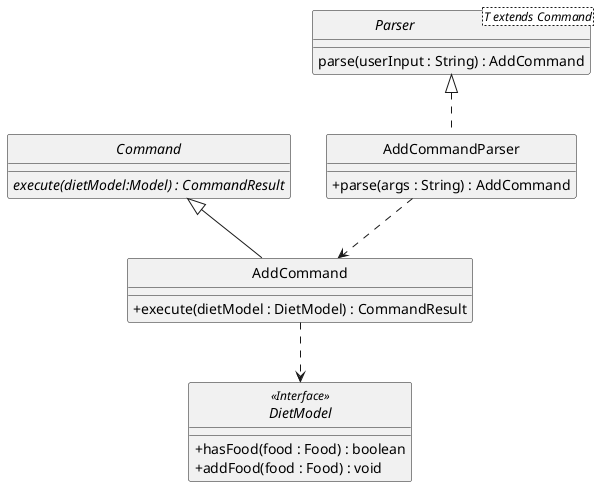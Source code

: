 @startuml
/' @author @akhilvuputuri'/
/' Got inspiration and adapted
from https://github.com/AY1920S2-CS2103T-W12-1/main/blob/master/docs/images/DeliveredClassDiagram.png '/

skinparam backgroundColor #ffffff
skinparam classAttributeIconSize 0
hide circle


class AddCommandParser implements Parser {
    /' Methods '/
    + parse(args : String) : AddCommand
}

interface Parser<T extends Command> {
    parse(userInput : String) : AddCommand
}

abstract class Command {
    {abstract} execute(dietModel:Model) : CommandResult
}

class AddCommand extends Command {
    /' Fields '/

    /' Methods '/
    + execute(dietModel : DietModel) : CommandResult

}

interface DietModel <<Interface>> {
    + hasFood(food : Food) : boolean
    + addFood(food : Food) : void
}



AddCommandParser ..> AddCommand
AddCommand ..> DietModel


@enduml
